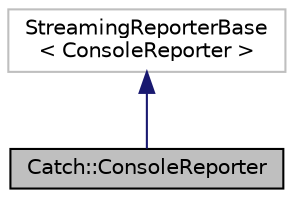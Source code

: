 digraph "Catch::ConsoleReporter"
{
  edge [fontname="Helvetica",fontsize="10",labelfontname="Helvetica",labelfontsize="10"];
  node [fontname="Helvetica",fontsize="10",shape=record];
  Node2 [label="Catch::ConsoleReporter",height=0.2,width=0.4,color="black", fillcolor="grey75", style="filled", fontcolor="black"];
  Node3 -> Node2 [dir="back",color="midnightblue",fontsize="10",style="solid",fontname="Helvetica"];
  Node3 [label="StreamingReporterBase\l\< ConsoleReporter \>",height=0.2,width=0.4,color="grey75", fillcolor="white", style="filled"];
}
